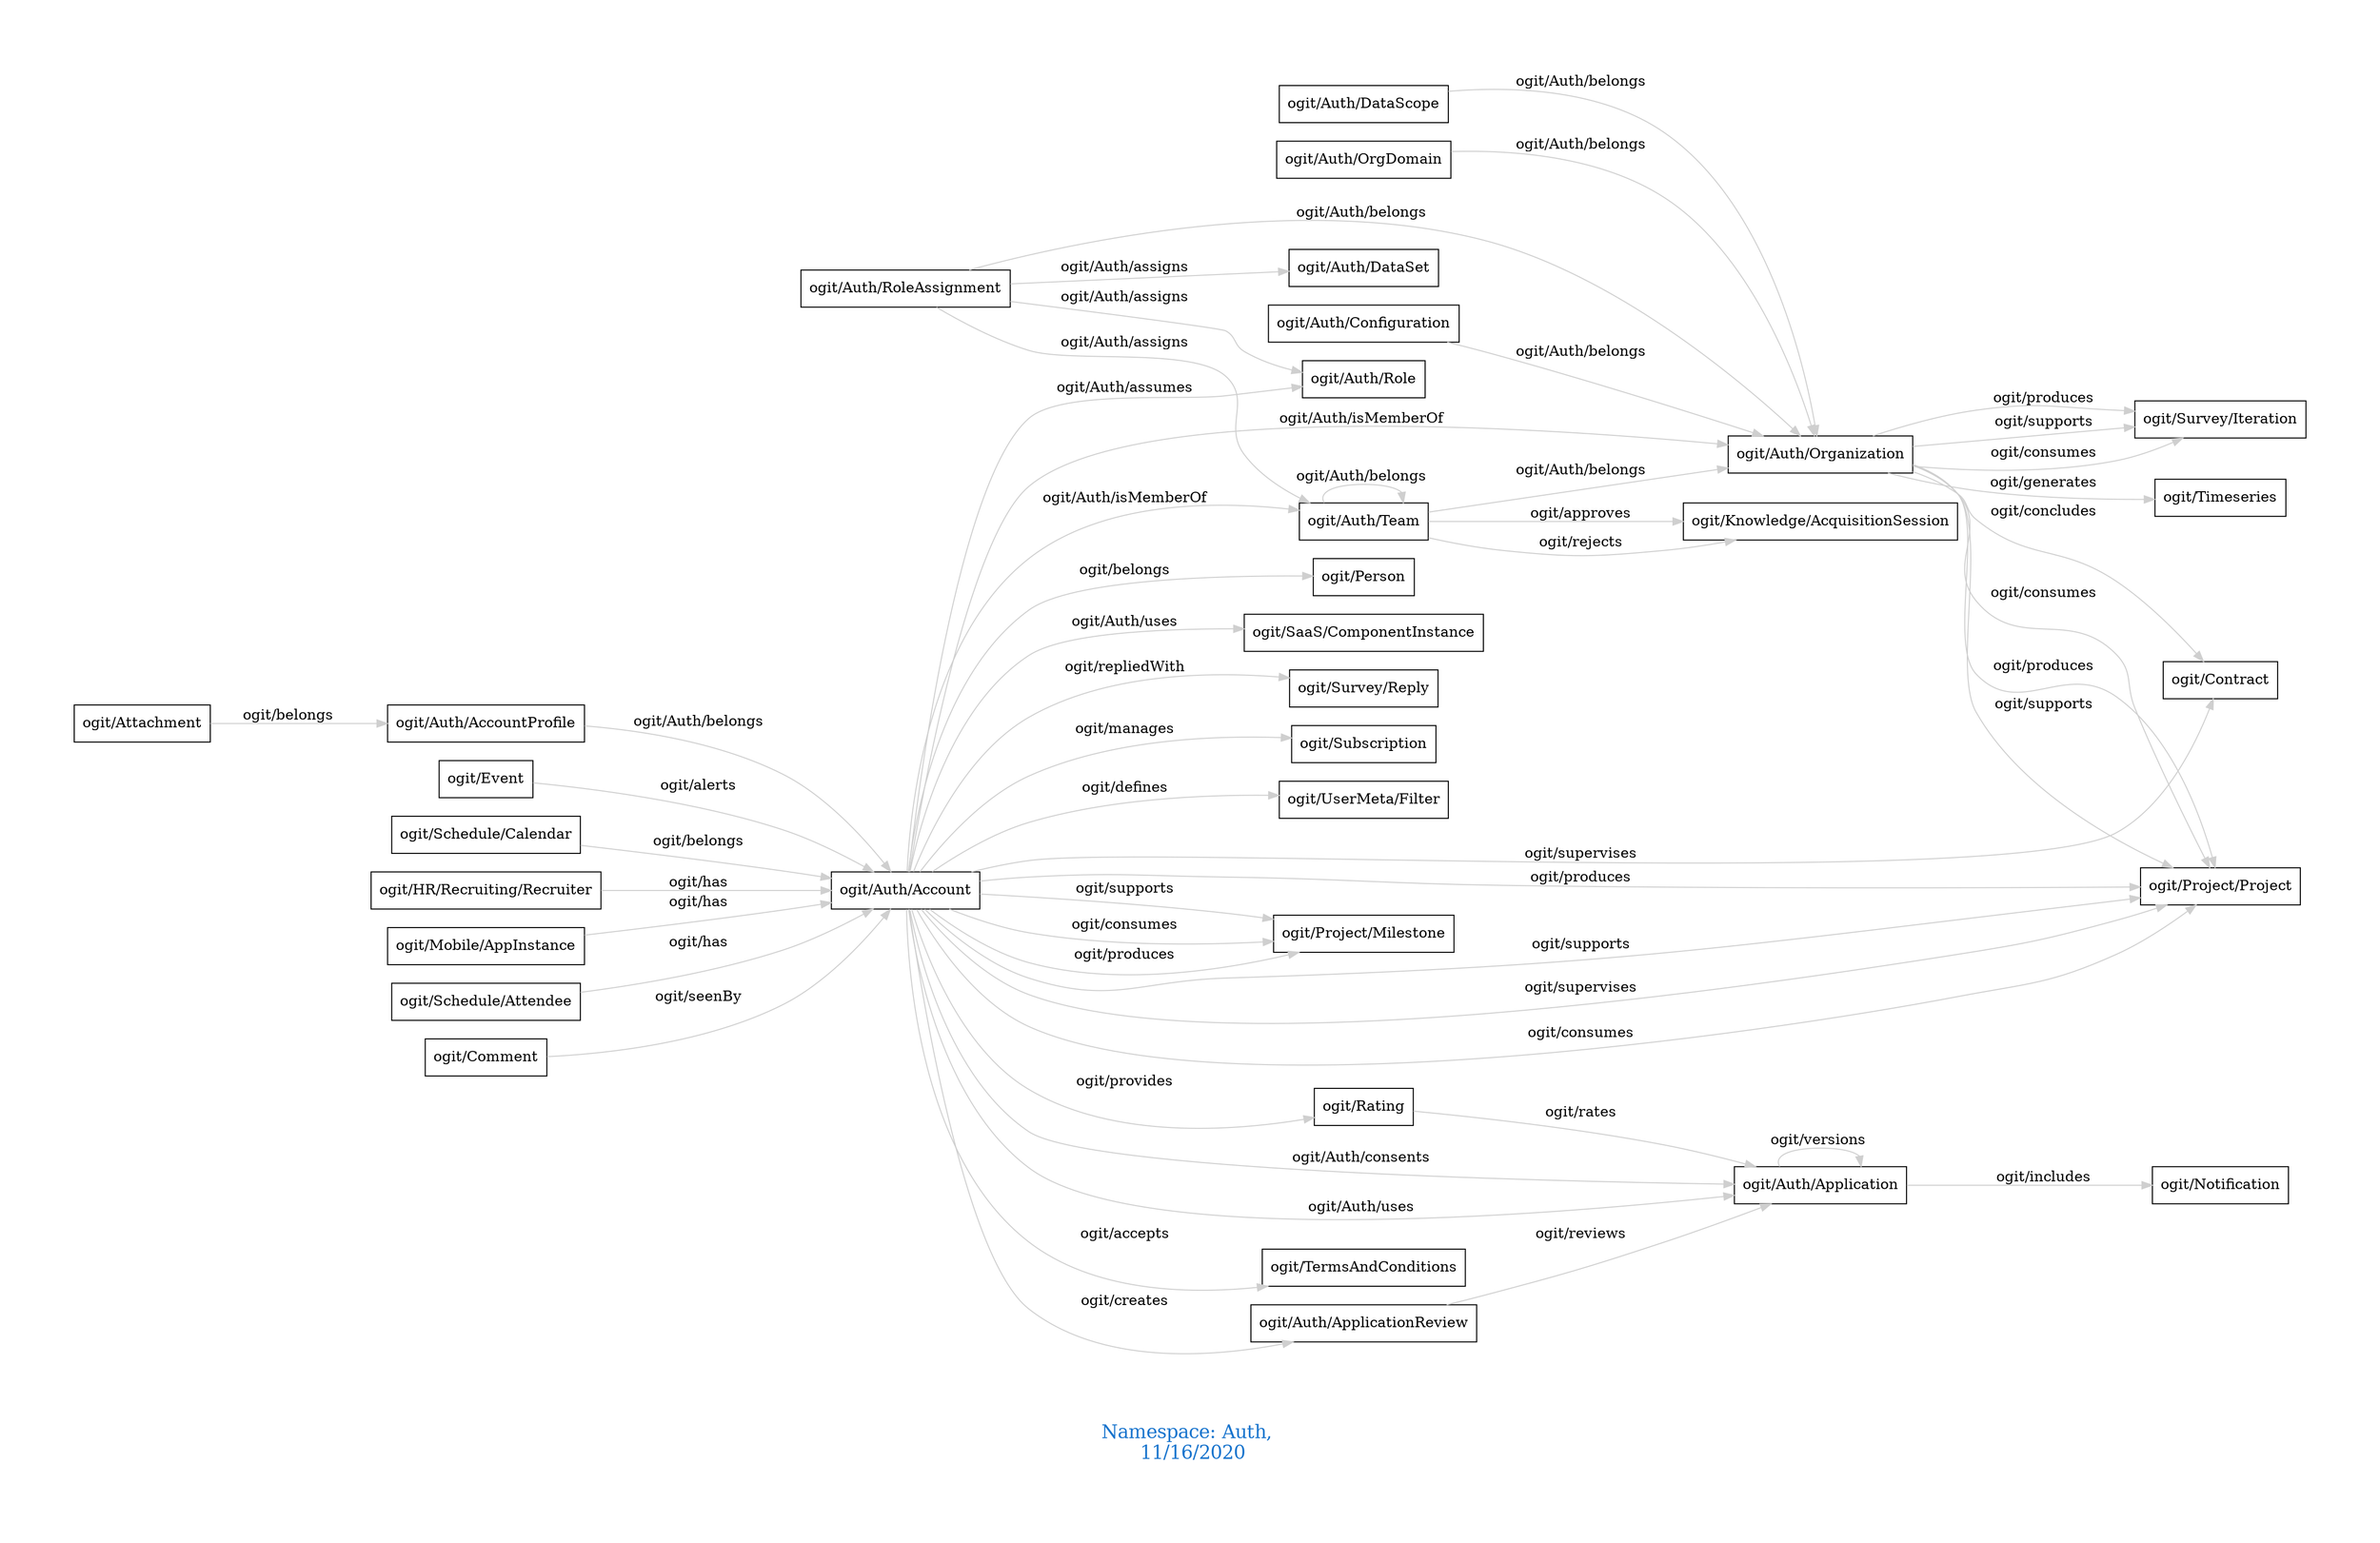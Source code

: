 digraph OGIT_ontology {
 graph [ rankdir= LR,pad=1 
fontsize = 18,
fontcolor= dodgerblue3,label = "\n\n\nNamespace: Auth, \n 11/16/2020"];
node[shape=polygon];
edge [  color="gray81"];

   "ogit/Auth/Account" -> "ogit/Subscription" [label="   ogit/manages    "];
   "ogit/Auth/Account" -> "ogit/UserMeta/Filter" [label="   ogit/defines    "];
   "ogit/Auth/AccountProfile" -> "ogit/Auth/Account" [label="   ogit/Auth/belongs    "];
   "ogit/Auth/Configuration" -> "ogit/Auth/Organization" [label="   ogit/Auth/belongs    "];
   "ogit/Auth/DataScope" -> "ogit/Auth/Organization" [label="   ogit/Auth/belongs    "];
   "ogit/Auth/OrgDomain" -> "ogit/Auth/Organization" [label="   ogit/Auth/belongs    "];
   "ogit/Auth/RoleAssignment" -> "ogit/Auth/Organization" [label="   ogit/Auth/belongs    "];
   "ogit/Auth/Team" -> "ogit/Auth/Organization" [label="   ogit/Auth/belongs    "];
   "ogit/Auth/Organization" -> "ogit/Contract" [label="   ogit/concludes    "];
   "ogit/Auth/Team" -> "ogit/Knowledge/AcquisitionSession" [label="   ogit/rejects    "];
   "ogit/Auth/Account" -> "ogit/Project/Milestone" [label="   ogit/supports    "];
   "ogit/Auth/Account" -> "ogit/Project/Project" [label="   ogit/supports    "];
   "ogit/Auth/Organization" -> "ogit/Project/Project" [label="   ogit/supports    "];
   "ogit/Auth/Organization" -> "ogit/Survey/Iteration" [label="   ogit/supports    "];
   "ogit/Auth/Account" -> "ogit/Project/Project" [label="   ogit/supervises    "];
   "ogit/Auth/Account" -> "ogit/Contract" [label="   ogit/supervises    "];
   "ogit/Auth/Organization" -> "ogit/Timeseries" [label="   ogit/generates    "];
   "ogit/Auth/Account" -> "ogit/Project/Milestone" [label="   ogit/consumes    "];
   "ogit/Auth/Account" -> "ogit/Project/Project" [label="   ogit/consumes    "];
   "ogit/Auth/Organization" -> "ogit/Project/Project" [label="   ogit/consumes    "];
   "ogit/Auth/Organization" -> "ogit/Survey/Iteration" [label="   ogit/consumes    "];
   "ogit/Auth/Application" -> "ogit/Notification" [label="   ogit/includes    "];
   "ogit/Auth/Account" -> "ogit/Auth/Role" [label="   ogit/Auth/assumes    "];
   "ogit/Auth/Account" -> "ogit/TermsAndConditions" [label="   ogit/accepts    "];
   "ogit/Auth/Account" -> "ogit/Auth/ApplicationReview" [label="   ogit/creates    "];
   "ogit/Auth/Account" -> "ogit/Auth/Application" [label="   ogit/Auth/consents    "];
   "ogit/Auth/RoleAssignment" -> "ogit/Auth/Role" [label="   ogit/Auth/assigns    "];
   "ogit/Auth/RoleAssignment" -> "ogit/Auth/Team" [label="   ogit/Auth/assigns    "];
   "ogit/Auth/RoleAssignment" -> "ogit/Auth/DataSet" [label="   ogit/Auth/assigns    "];
   "ogit/Rating" -> "ogit/Auth/Application" [label="   ogit/rates    "];
   "ogit/Event" -> "ogit/Auth/Account" [label="   ogit/alerts    "];
   "ogit/Auth/ApplicationReview" -> "ogit/Auth/Application" [label="   ogit/reviews    "];
   "ogit/Auth/Account" -> "ogit/Rating" [label="   ogit/provides    "];
   "ogit/Auth/Account" -> "ogit/Project/Milestone" [label="   ogit/produces    "];
   "ogit/Auth/Account" -> "ogit/Project/Project" [label="   ogit/produces    "];
   "ogit/Auth/Organization" -> "ogit/Project/Project" [label="   ogit/produces    "];
   "ogit/Auth/Organization" -> "ogit/Survey/Iteration" [label="   ogit/produces    "];
   "ogit/Auth/Account" -> "ogit/Person" [label="   ogit/belongs    "];
   "ogit/Schedule/Calendar" -> "ogit/Auth/Account" [label="   ogit/belongs    "];
   "ogit/Attachment" -> "ogit/Auth/AccountProfile" [label="   ogit/belongs    "];
   "ogit/Auth/Account" -> "ogit/Auth/Organization" [label="   ogit/Auth/isMemberOf    "];
   "ogit/Auth/Account" -> "ogit/Auth/Team" [label="   ogit/Auth/isMemberOf    "];
   "ogit/Auth/Account" -> "ogit/Auth/Application" [label="   ogit/Auth/uses    "];
   "ogit/Auth/Account" -> "ogit/SaaS/ComponentInstance" [label="   ogit/Auth/uses    "];
   "ogit/Auth/Account" -> "ogit/Survey/Reply" [label="   ogit/repliedWith    "];
   "ogit/Auth/Team" -> "ogit/Knowledge/AcquisitionSession" [label="   ogit/approves    "];
   "ogit/HR/Recruiting/Recruiter" -> "ogit/Auth/Account" [label="   ogit/has    "];
   "ogit/Mobile/AppInstance" -> "ogit/Auth/Account" [label="   ogit/has    "];
   "ogit/Schedule/Attendee" -> "ogit/Auth/Account" [label="   ogit/has    "];
   "ogit/Comment" -> "ogit/Auth/Account" [label="   ogit/seenBy    "];
   "ogit/Auth/Application" -> "ogit/Auth/Application" [label="   ogit/versions    "];
   "ogit/Auth/Team" -> "ogit/Auth/Team" [label="   ogit/Auth/belongs    "];
}
